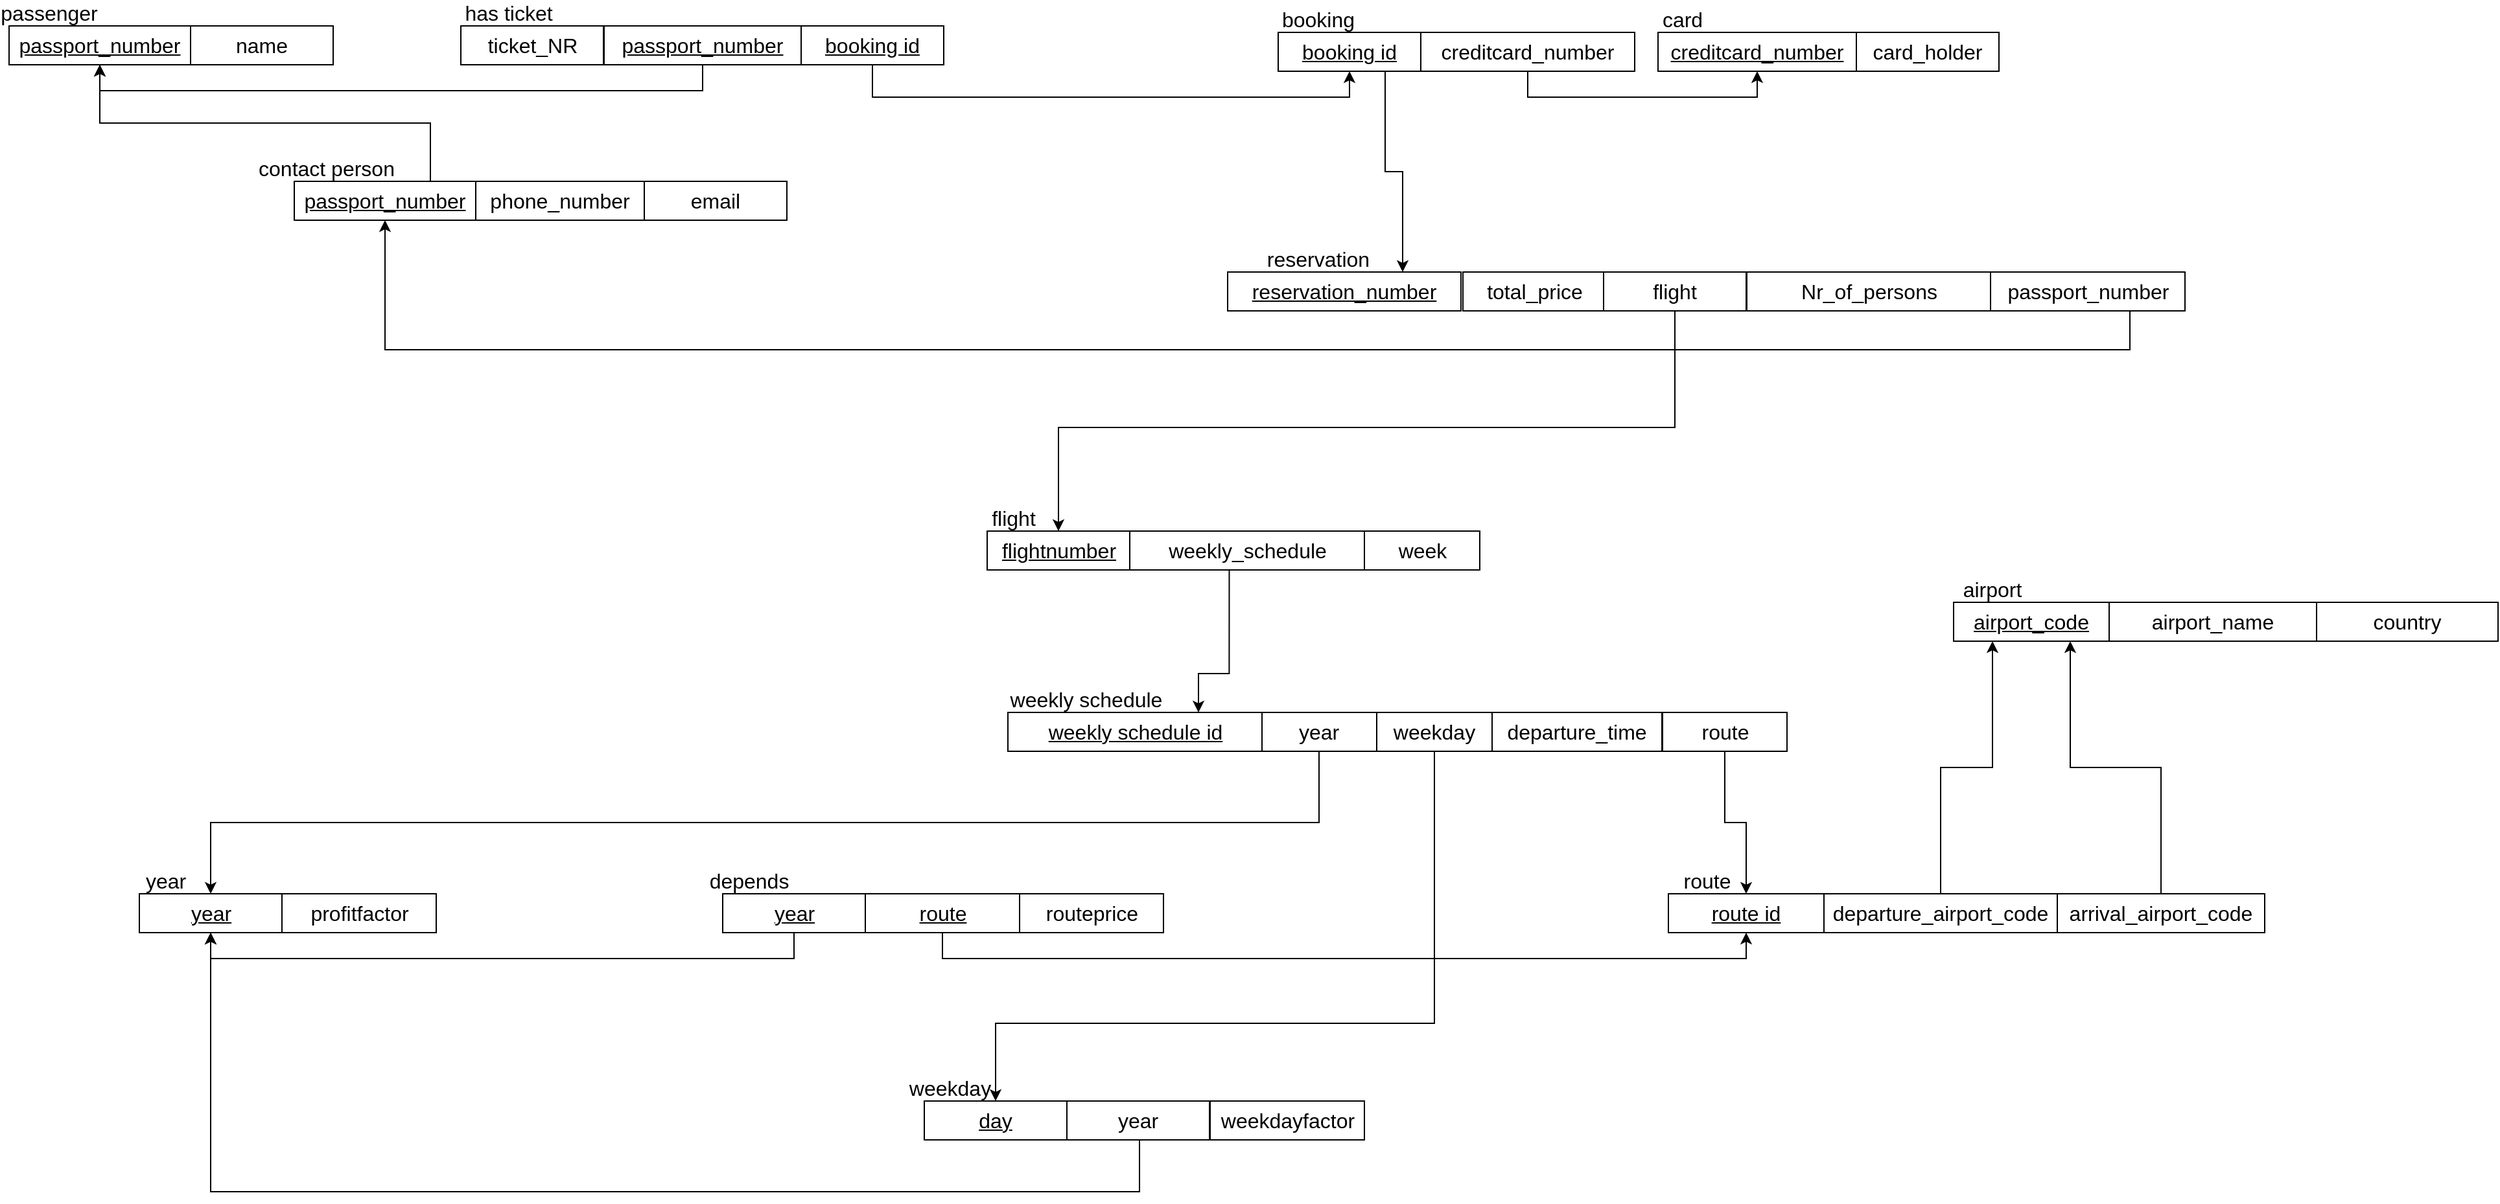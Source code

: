 <mxfile version="12.4.2" type="device" pages="1"><diagram id="0WbuHz4seegqC1vYZTAa" name="Page-1"><mxGraphModel dx="1053" dy="501" grid="1" gridSize="10" guides="1" tooltips="1" connect="1" arrows="1" fold="1" page="1" pageScale="1" pageWidth="2336" pageHeight="1654" math="0" shadow="0"><root><mxCell id="0"/><mxCell id="1" parent="0"/><mxCell id="HkQ0jmzSeH5Xo6TK8jGz-61" style="edgeStyle=orthogonalEdgeStyle;rounded=0;orthogonalLoop=1;jettySize=auto;html=1;exitX=0.5;exitY=1;exitDx=0;exitDy=0;entryX=0.5;entryY=1;entryDx=0;entryDy=0;startArrow=classic;startFill=1;endArrow=none;endFill=0;" parent="1" source="HkQ0jmzSeH5Xo6TK8jGz-2" target="HkQ0jmzSeH5Xo6TK8jGz-58" edge="1"><mxGeometry relative="1" as="geometry"/></mxCell><mxCell id="HkQ0jmzSeH5Xo6TK8jGz-2" value="&lt;u&gt;&lt;span style=&quot;font-size: 16px&quot;&gt;booking id&lt;/span&gt;&lt;/u&gt;" style="rounded=0;whiteSpace=wrap;html=1;" parent="1" vertex="1"><mxGeometry x="1029" y="305" width="110" height="30" as="geometry"/></mxCell><mxCell id="HkQ0jmzSeH5Xo6TK8jGz-3" value="&lt;font style=&quot;font-size: 16px&quot;&gt;booking&lt;/font&gt;" style="text;html=1;strokeColor=none;fillColor=none;align=center;verticalAlign=middle;whiteSpace=wrap;rounded=0;" parent="1" vertex="1"><mxGeometry x="1039.5" y="285" width="40" height="20" as="geometry"/></mxCell><mxCell id="HkQ0jmzSeH5Xo6TK8jGz-11" value="&lt;span style=&quot;font-size: 16px&quot;&gt;creditcard_number&lt;/span&gt;" style="rounded=0;whiteSpace=wrap;html=1;" parent="1" vertex="1"><mxGeometry x="1139" y="305" width="165" height="30" as="geometry"/></mxCell><mxCell id="HkQ0jmzSeH5Xo6TK8jGz-22" value="&lt;font style=&quot;font-size: 16px&quot;&gt;reservation&lt;br&gt;&lt;/font&gt;" style="text;html=1;strokeColor=none;fillColor=none;align=center;verticalAlign=middle;whiteSpace=wrap;rounded=0;" parent="1" vertex="1"><mxGeometry x="1039.5" y="470" width="40" height="20" as="geometry"/></mxCell><mxCell id="HkQ0jmzSeH5Xo6TK8jGz-23" value="&lt;span style=&quot;font-size: 16px&quot;&gt;total_price&lt;/span&gt;" style="rounded=0;whiteSpace=wrap;html=1;" parent="1" vertex="1"><mxGeometry x="1171.5" y="490" width="110" height="30" as="geometry"/></mxCell><mxCell id="HkQ0jmzSeH5Xo6TK8jGz-24" value="&lt;span style=&quot;font-size: 16px&quot;&gt;flight&lt;/span&gt;" style="rounded=0;whiteSpace=wrap;html=1;" parent="1" vertex="1"><mxGeometry x="1280" y="490" width="110" height="30" as="geometry"/></mxCell><mxCell id="0EuYu6nH3nBPIHIMzwne-9" style="edgeStyle=orthogonalEdgeStyle;rounded=0;orthogonalLoop=1;jettySize=auto;html=1;exitX=0.75;exitY=0;exitDx=0;exitDy=0;entryX=0.75;entryY=1;entryDx=0;entryDy=0;startArrow=classic;startFill=1;endArrow=none;endFill=0;" parent="1" source="HkQ0jmzSeH5Xo6TK8jGz-25" target="HkQ0jmzSeH5Xo6TK8jGz-2" edge="1"><mxGeometry relative="1" as="geometry"/></mxCell><mxCell id="HkQ0jmzSeH5Xo6TK8jGz-25" value="&lt;span style=&quot;font-size: 16px&quot;&gt;&lt;u&gt;reservation_number&lt;/u&gt;&lt;/span&gt;" style="rounded=0;whiteSpace=wrap;html=1;" parent="1" vertex="1"><mxGeometry x="990" y="490" width="180" height="30" as="geometry"/></mxCell><mxCell id="HkQ0jmzSeH5Xo6TK8jGz-27" value="&lt;span style=&quot;font-size: 16px&quot;&gt;Nr_of_persons&lt;/span&gt;" style="rounded=0;whiteSpace=wrap;html=1;" parent="1" vertex="1"><mxGeometry x="1390.5" y="490" width="188" height="30" as="geometry"/></mxCell><mxCell id="HkQ0jmzSeH5Xo6TK8jGz-43" value="&lt;font style=&quot;font-size: 16px&quot;&gt;contact person&lt;br&gt;&lt;/font&gt;" style="text;html=1;strokeColor=none;fillColor=none;align=center;verticalAlign=middle;whiteSpace=wrap;rounded=0;" parent="1" vertex="1"><mxGeometry x="230" y="400" width="130" height="20" as="geometry"/></mxCell><mxCell id="0EuYu6nH3nBPIHIMzwne-12" value="" style="edgeStyle=orthogonalEdgeStyle;rounded=0;orthogonalLoop=1;jettySize=auto;html=1;exitX=0.5;exitY=1;exitDx=0;exitDy=0;startArrow=classic;startFill=1;endArrow=none;endFill=0;" parent="1" source="HkQ0jmzSeH5Xo6TK8jGz-44" target="0EuYu6nH3nBPIHIMzwne-11" edge="1"><mxGeometry relative="1" as="geometry"><Array as="points"><mxPoint x="340" y="550"/><mxPoint x="1686" y="550"/></Array></mxGeometry></mxCell><mxCell id="HkQ0jmzSeH5Xo6TK8jGz-44" value="&lt;span style=&quot;font-size: 16px&quot;&gt;&lt;u&gt;passport_number&lt;/u&gt;&lt;/span&gt;" style="rounded=0;whiteSpace=wrap;html=1;" parent="1" vertex="1"><mxGeometry x="270" y="420" width="140" height="30" as="geometry"/></mxCell><mxCell id="0EuYu6nH3nBPIHIMzwne-11" value="&lt;span style=&quot;font-size: 16px&quot;&gt;passport_number&lt;/span&gt;" style="rounded=0;whiteSpace=wrap;html=1;" parent="1" vertex="1"><mxGeometry x="1578.5" y="490" width="150" height="30" as="geometry"/></mxCell><mxCell id="HkQ0jmzSeH5Xo6TK8jGz-45" value="&lt;span style=&quot;font-size: 16px&quot;&gt;phone_number&lt;/span&gt;" style="rounded=0;whiteSpace=wrap;html=1;" parent="1" vertex="1"><mxGeometry x="410" y="420" width="130" height="30" as="geometry"/></mxCell><mxCell id="HkQ0jmzSeH5Xo6TK8jGz-46" value="&lt;span style=&quot;font-size: 16px&quot;&gt;email&lt;/span&gt;" style="rounded=0;whiteSpace=wrap;html=1;" parent="1" vertex="1"><mxGeometry x="540" y="420" width="110" height="30" as="geometry"/></mxCell><mxCell id="HkQ0jmzSeH5Xo6TK8jGz-49" value="&lt;font style=&quot;font-size: 16px&quot;&gt;passenger&lt;br&gt;&lt;/font&gt;" style="text;html=1;strokeColor=none;fillColor=none;align=center;verticalAlign=middle;whiteSpace=wrap;rounded=0;" parent="1" vertex="1"><mxGeometry x="60.5" y="280" width="40" height="20" as="geometry"/></mxCell><mxCell id="HkQ0jmzSeH5Xo6TK8jGz-50" value="&lt;span style=&quot;font-size: 16px&quot;&gt;name&lt;/span&gt;" style="rounded=0;whiteSpace=wrap;html=1;" parent="1" vertex="1"><mxGeometry x="190" y="300" width="110" height="30" as="geometry"/></mxCell><mxCell id="HkQ0jmzSeH5Xo6TK8jGz-60" style="edgeStyle=orthogonalEdgeStyle;rounded=0;orthogonalLoop=1;jettySize=auto;html=1;exitX=0.5;exitY=1;exitDx=0;exitDy=0;entryX=0.5;entryY=1;entryDx=0;entryDy=0;startArrow=classic;startFill=1;endArrow=none;endFill=0;" parent="1" source="HkQ0jmzSeH5Xo6TK8jGz-51" target="HkQ0jmzSeH5Xo6TK8jGz-54" edge="1"><mxGeometry relative="1" as="geometry"/></mxCell><mxCell id="0EuYu6nH3nBPIHIMzwne-10" style="edgeStyle=orthogonalEdgeStyle;rounded=0;orthogonalLoop=1;jettySize=auto;html=1;exitX=0.5;exitY=1;exitDx=0;exitDy=0;entryX=0.75;entryY=0;entryDx=0;entryDy=0;startArrow=classic;startFill=1;endArrow=none;endFill=0;" parent="1" source="HkQ0jmzSeH5Xo6TK8jGz-51" target="HkQ0jmzSeH5Xo6TK8jGz-44" edge="1"><mxGeometry relative="1" as="geometry"/></mxCell><mxCell id="HkQ0jmzSeH5Xo6TK8jGz-51" value="&lt;span style=&quot;font-size: 16px&quot;&gt;&lt;u&gt;passport_number&lt;/u&gt;&lt;/span&gt;" style="rounded=0;whiteSpace=wrap;html=1;" parent="1" vertex="1"><mxGeometry x="50" y="300" width="140" height="30" as="geometry"/></mxCell><mxCell id="HkQ0jmzSeH5Xo6TK8jGz-53" value="&lt;font style=&quot;font-size: 16px&quot;&gt;has ticket&lt;br&gt;&lt;/font&gt;" style="text;html=1;strokeColor=none;fillColor=none;align=center;verticalAlign=middle;whiteSpace=wrap;rounded=0;" parent="1" vertex="1"><mxGeometry x="380" y="280" width="111" height="20" as="geometry"/></mxCell><mxCell id="HkQ0jmzSeH5Xo6TK8jGz-54" value="&lt;span style=&quot;font-size: 16px&quot;&gt;&lt;u&gt;passport_number&lt;/u&gt;&lt;/span&gt;" style="rounded=0;whiteSpace=wrap;html=1;" parent="1" vertex="1"><mxGeometry x="509" y="300" width="152" height="30" as="geometry"/></mxCell><mxCell id="HkQ0jmzSeH5Xo6TK8jGz-55" value="&lt;span style=&quot;font-size: 16px&quot;&gt;ticket_NR&lt;/span&gt;" style="rounded=0;whiteSpace=wrap;html=1;" parent="1" vertex="1"><mxGeometry x="398.5" y="300" width="110" height="30" as="geometry"/></mxCell><mxCell id="HkQ0jmzSeH5Xo6TK8jGz-58" value="&lt;span style=&quot;font-size: 16px&quot;&gt;&lt;u&gt;booking id&lt;/u&gt;&lt;/span&gt;" style="rounded=0;whiteSpace=wrap;html=1;" parent="1" vertex="1"><mxGeometry x="661" y="300" width="110" height="30" as="geometry"/></mxCell><mxCell id="HkQ0jmzSeH5Xo6TK8jGz-76" style="edgeStyle=orthogonalEdgeStyle;rounded=0;orthogonalLoop=1;jettySize=auto;html=1;exitX=0.5;exitY=0;exitDx=0;exitDy=0;entryX=0.5;entryY=1;entryDx=0;entryDy=0;startArrow=classic;startFill=1;endArrow=none;endFill=0;" parent="1" source="HkQ0jmzSeH5Xo6TK8jGz-62" target="HkQ0jmzSeH5Xo6TK8jGz-24" edge="1"><mxGeometry relative="1" as="geometry"><Array as="points"><mxPoint x="860" y="610"/><mxPoint x="1335" y="610"/></Array></mxGeometry></mxCell><mxCell id="HkQ0jmzSeH5Xo6TK8jGz-62" value="&lt;span style=&quot;font-size: 16px&quot;&gt;&lt;u&gt;flightnumber&lt;/u&gt;&lt;/span&gt;" style="rounded=0;whiteSpace=wrap;html=1;" parent="1" vertex="1"><mxGeometry x="804.5" y="690" width="110" height="30" as="geometry"/></mxCell><mxCell id="HkQ0jmzSeH5Xo6TK8jGz-63" value="&lt;font style=&quot;font-size: 16px&quot;&gt;flight&lt;/font&gt;" style="text;html=1;strokeColor=none;fillColor=none;align=center;verticalAlign=middle;whiteSpace=wrap;rounded=0;" parent="1" vertex="1"><mxGeometry x="804.5" y="670" width="40" height="20" as="geometry"/></mxCell><mxCell id="HkQ0jmzSeH5Xo6TK8jGz-68" value="&lt;span style=&quot;font-size: 16px&quot;&gt;weekly_schedule&lt;/span&gt;" style="rounded=0;whiteSpace=wrap;html=1;" parent="1" vertex="1"><mxGeometry x="914.5" y="690" width="181" height="30" as="geometry"/></mxCell><mxCell id="HkQ0jmzSeH5Xo6TK8jGz-77" value="&lt;span style=&quot;font-size: 16px&quot;&gt;card_holder&lt;/span&gt;" style="rounded=0;whiteSpace=wrap;html=1;" parent="1" vertex="1"><mxGeometry x="1475" y="305" width="110" height="30" as="geometry"/></mxCell><mxCell id="HkQ0jmzSeH5Xo6TK8jGz-79" style="edgeStyle=orthogonalEdgeStyle;rounded=0;orthogonalLoop=1;jettySize=auto;html=1;exitX=0.5;exitY=1;exitDx=0;exitDy=0;entryX=0.5;entryY=1;entryDx=0;entryDy=0;startArrow=classic;startFill=1;endArrow=none;endFill=0;" parent="1" source="HkQ0jmzSeH5Xo6TK8jGz-78" target="HkQ0jmzSeH5Xo6TK8jGz-11" edge="1"><mxGeometry relative="1" as="geometry"/></mxCell><mxCell id="HkQ0jmzSeH5Xo6TK8jGz-78" value="&lt;span style=&quot;font-size: 16px&quot;&gt;&lt;u&gt;creditcard_number&lt;/u&gt;&lt;/span&gt;" style="rounded=0;whiteSpace=wrap;html=1;" parent="1" vertex="1"><mxGeometry x="1322" y="305" width="153" height="30" as="geometry"/></mxCell><mxCell id="HkQ0jmzSeH5Xo6TK8jGz-80" value="&lt;font style=&quot;font-size: 16px&quot;&gt;card&lt;/font&gt;" style="text;html=1;strokeColor=none;fillColor=none;align=center;verticalAlign=middle;whiteSpace=wrap;rounded=0;" parent="1" vertex="1"><mxGeometry x="1320.5" y="285" width="40" height="20" as="geometry"/></mxCell><mxCell id="HkQ0jmzSeH5Xo6TK8jGz-84" value="&lt;font style=&quot;font-size: 16px&quot;&gt;weekly schedule&lt;/font&gt;" style="text;html=1;strokeColor=none;fillColor=none;align=center;verticalAlign=middle;whiteSpace=wrap;rounded=0;" parent="1" vertex="1"><mxGeometry x="810.5" y="810" width="140" height="20" as="geometry"/></mxCell><mxCell id="HkQ0jmzSeH5Xo6TK8jGz-85" value="&lt;span style=&quot;font-size: 16px&quot;&gt;year&lt;/span&gt;" style="rounded=0;whiteSpace=wrap;html=1;" parent="1" vertex="1"><mxGeometry x="1016" y="830" width="89" height="30" as="geometry"/></mxCell><mxCell id="HkQ0jmzSeH5Xo6TK8jGz-86" value="&lt;span style=&quot;font-size: 16px&quot;&gt;departure_time&lt;/span&gt;" style="rounded=0;whiteSpace=wrap;html=1;" parent="1" vertex="1"><mxGeometry x="1194" y="830" width="131" height="30" as="geometry"/></mxCell><mxCell id="HkQ0jmzSeH5Xo6TK8jGz-90" style="edgeStyle=orthogonalEdgeStyle;rounded=0;orthogonalLoop=1;jettySize=auto;html=1;exitX=0.75;exitY=0;exitDx=0;exitDy=0;entryX=0.424;entryY=0.981;entryDx=0;entryDy=0;entryPerimeter=0;startArrow=classic;startFill=1;endArrow=none;endFill=0;" parent="1" source="HkQ0jmzSeH5Xo6TK8jGz-87" target="HkQ0jmzSeH5Xo6TK8jGz-68" edge="1"><mxGeometry relative="1" as="geometry"><Array as="points"><mxPoint x="967" y="800"/><mxPoint x="992" y="800"/></Array></mxGeometry></mxCell><mxCell id="HkQ0jmzSeH5Xo6TK8jGz-87" value="&lt;span style=&quot;font-size: 16px&quot;&gt;&lt;u&gt;weekly schedule id&lt;/u&gt;&lt;/span&gt;" style="rounded=0;whiteSpace=wrap;html=1;" parent="1" vertex="1"><mxGeometry x="820.5" y="830" width="196" height="30" as="geometry"/></mxCell><mxCell id="HkQ0jmzSeH5Xo6TK8jGz-88" value="&lt;span style=&quot;font-size: 16px&quot;&gt;weekday&lt;/span&gt;" style="rounded=0;whiteSpace=wrap;html=1;" parent="1" vertex="1"><mxGeometry x="1105" y="830" width="89" height="30" as="geometry"/></mxCell><mxCell id="HkQ0jmzSeH5Xo6TK8jGz-89" value="&lt;span style=&quot;font-size: 16px&quot;&gt;route&lt;br&gt;&lt;/span&gt;" style="rounded=0;whiteSpace=wrap;html=1;" parent="1" vertex="1"><mxGeometry x="1325.5" y="830" width="96" height="30" as="geometry"/></mxCell><mxCell id="HkQ0jmzSeH5Xo6TK8jGz-96" style="edgeStyle=orthogonalEdgeStyle;rounded=0;orthogonalLoop=1;jettySize=auto;html=1;exitX=0.5;exitY=0;exitDx=0;exitDy=0;entryX=0.5;entryY=1;entryDx=0;entryDy=0;startArrow=classic;startFill=1;endArrow=none;endFill=0;" parent="1" source="HkQ0jmzSeH5Xo6TK8jGz-91" target="HkQ0jmzSeH5Xo6TK8jGz-89" edge="1"><mxGeometry relative="1" as="geometry"/></mxCell><mxCell id="HkQ0jmzSeH5Xo6TK8jGz-123" style="edgeStyle=orthogonalEdgeStyle;rounded=0;orthogonalLoop=1;jettySize=auto;html=1;exitX=0.5;exitY=1;exitDx=0;exitDy=0;entryX=0.5;entryY=1;entryDx=0;entryDy=0;startArrow=classic;startFill=1;endArrow=none;endFill=0;" parent="1" source="HkQ0jmzSeH5Xo6TK8jGz-91" target="HkQ0jmzSeH5Xo6TK8jGz-117" edge="1"><mxGeometry relative="1" as="geometry"/></mxCell><mxCell id="HkQ0jmzSeH5Xo6TK8jGz-91" value="&lt;u&gt;&lt;span style=&quot;font-size: 16px&quot;&gt;route id&lt;/span&gt;&lt;/u&gt;" style="rounded=0;whiteSpace=wrap;html=1;" parent="1" vertex="1"><mxGeometry x="1330" y="970" width="120" height="30" as="geometry"/></mxCell><mxCell id="HkQ0jmzSeH5Xo6TK8jGz-92" value="&lt;font style=&quot;font-size: 16px&quot;&gt;route&lt;/font&gt;" style="text;html=1;strokeColor=none;fillColor=none;align=center;verticalAlign=middle;whiteSpace=wrap;rounded=0;" parent="1" vertex="1"><mxGeometry x="1340" y="950" width="40" height="20" as="geometry"/></mxCell><mxCell id="HkQ0jmzSeH5Xo6TK8jGz-93" value="&lt;span style=&quot;font-size: 16px&quot;&gt;arrival_airport_code&lt;/span&gt;" style="rounded=0;whiteSpace=wrap;html=1;" parent="1" vertex="1"><mxGeometry x="1630" y="970" width="160" height="30" as="geometry"/></mxCell><mxCell id="HkQ0jmzSeH5Xo6TK8jGz-95" value="&lt;span style=&quot;font-size: 16px&quot;&gt;departure_airport_code&lt;/span&gt;" style="rounded=0;whiteSpace=wrap;html=1;" parent="1" vertex="1"><mxGeometry x="1450" y="970" width="180" height="30" as="geometry"/></mxCell><mxCell id="HkQ0jmzSeH5Xo6TK8jGz-104" style="edgeStyle=orthogonalEdgeStyle;rounded=0;orthogonalLoop=1;jettySize=auto;html=1;exitX=0.25;exitY=1;exitDx=0;exitDy=0;entryX=0.5;entryY=0;entryDx=0;entryDy=0;startArrow=classic;startFill=1;endArrow=none;endFill=0;" parent="1" source="HkQ0jmzSeH5Xo6TK8jGz-97" target="HkQ0jmzSeH5Xo6TK8jGz-95" edge="1"><mxGeometry relative="1" as="geometry"/></mxCell><mxCell id="HkQ0jmzSeH5Xo6TK8jGz-105" style="edgeStyle=orthogonalEdgeStyle;rounded=0;orthogonalLoop=1;jettySize=auto;html=1;exitX=0.75;exitY=1;exitDx=0;exitDy=0;entryX=0.5;entryY=0;entryDx=0;entryDy=0;startArrow=classic;startFill=1;endArrow=none;endFill=0;" parent="1" source="HkQ0jmzSeH5Xo6TK8jGz-97" target="HkQ0jmzSeH5Xo6TK8jGz-93" edge="1"><mxGeometry relative="1" as="geometry"/></mxCell><mxCell id="HkQ0jmzSeH5Xo6TK8jGz-97" value="&lt;span style=&quot;font-size: 16px&quot;&gt;&lt;u&gt;airport_code&lt;/u&gt;&lt;/span&gt;" style="rounded=0;whiteSpace=wrap;html=1;" parent="1" vertex="1"><mxGeometry x="1550" y="745" width="120" height="30" as="geometry"/></mxCell><mxCell id="HkQ0jmzSeH5Xo6TK8jGz-98" value="&lt;font style=&quot;font-size: 16px&quot;&gt;airport&lt;/font&gt;" style="text;html=1;strokeColor=none;fillColor=none;align=center;verticalAlign=middle;whiteSpace=wrap;rounded=0;" parent="1" vertex="1"><mxGeometry x="1560" y="725" width="40" height="20" as="geometry"/></mxCell><mxCell id="HkQ0jmzSeH5Xo6TK8jGz-99" value="&lt;span style=&quot;font-size: 16px&quot;&gt;airport_name&lt;/span&gt;" style="rounded=0;whiteSpace=wrap;html=1;" parent="1" vertex="1"><mxGeometry x="1670" y="745" width="160" height="30" as="geometry"/></mxCell><mxCell id="HkQ0jmzSeH5Xo6TK8jGz-100" value="&lt;span style=&quot;font-size: 16px&quot;&gt;country&lt;/span&gt;" style="rounded=0;whiteSpace=wrap;html=1;" parent="1" vertex="1"><mxGeometry x="1830" y="745" width="140" height="30" as="geometry"/></mxCell><mxCell id="HkQ0jmzSeH5Xo6TK8jGz-114" value="&lt;font style=&quot;font-size: 16px&quot;&gt;depends&lt;/font&gt;" style="text;html=1;strokeColor=none;fillColor=none;align=center;verticalAlign=middle;whiteSpace=wrap;rounded=0;" parent="1" vertex="1"><mxGeometry x="600.5" y="950" width="40" height="20" as="geometry"/></mxCell><mxCell id="HkQ0jmzSeH5Xo6TK8jGz-115" value="&lt;span style=&quot;font-size: 16px&quot;&gt;routeprice&lt;/span&gt;" style="rounded=0;whiteSpace=wrap;html=1;" parent="1" vertex="1"><mxGeometry x="829.5" y="970" width="111" height="30" as="geometry"/></mxCell><mxCell id="HkQ0jmzSeH5Xo6TK8jGz-116" value="&lt;span style=&quot;font-size: 16px&quot;&gt;&lt;u&gt;year&lt;/u&gt;&lt;/span&gt;" style="rounded=0;whiteSpace=wrap;html=1;" parent="1" vertex="1"><mxGeometry x="600.5" y="970" width="110" height="30" as="geometry"/></mxCell><mxCell id="HkQ0jmzSeH5Xo6TK8jGz-117" value="&lt;span style=&quot;font-size: 16px&quot;&gt;&lt;u&gt;route&lt;/u&gt;&lt;/span&gt;" style="rounded=0;whiteSpace=wrap;html=1;" parent="1" vertex="1"><mxGeometry x="710.5" y="970" width="119" height="30" as="geometry"/></mxCell><mxCell id="HkQ0jmzSeH5Xo6TK8jGz-118" value="&lt;font style=&quot;font-size: 16px&quot;&gt;year&lt;/font&gt;" style="text;html=1;strokeColor=none;fillColor=none;align=center;verticalAlign=middle;whiteSpace=wrap;rounded=0;" parent="1" vertex="1"><mxGeometry x="150.5" y="950" width="40" height="20" as="geometry"/></mxCell><mxCell id="HkQ0jmzSeH5Xo6TK8jGz-124" style="edgeStyle=orthogonalEdgeStyle;rounded=0;orthogonalLoop=1;jettySize=auto;html=1;exitX=0.5;exitY=1;exitDx=0;exitDy=0;entryX=0.5;entryY=1;entryDx=0;entryDy=0;startArrow=classic;startFill=1;endArrow=none;endFill=0;" parent="1" source="HkQ0jmzSeH5Xo6TK8jGz-120" target="HkQ0jmzSeH5Xo6TK8jGz-116" edge="1"><mxGeometry relative="1" as="geometry"/></mxCell><mxCell id="HkQ0jmzSeH5Xo6TK8jGz-133" style="edgeStyle=orthogonalEdgeStyle;rounded=0;orthogonalLoop=1;jettySize=auto;html=1;exitX=0.5;exitY=0;exitDx=0;exitDy=0;entryX=0.5;entryY=1;entryDx=0;entryDy=0;startArrow=classic;startFill=1;endArrow=none;endFill=0;" parent="1" source="HkQ0jmzSeH5Xo6TK8jGz-120" target="HkQ0jmzSeH5Xo6TK8jGz-85" edge="1"><mxGeometry relative="1" as="geometry"/></mxCell><mxCell id="0EuYu6nH3nBPIHIMzwne-6" value="" style="edgeStyle=orthogonalEdgeStyle;rounded=0;orthogonalLoop=1;jettySize=auto;html=1;startArrow=classic;startFill=1;endArrow=none;endFill=0;" parent="1" source="HkQ0jmzSeH5Xo6TK8jGz-120" target="0EuYu6nH3nBPIHIMzwne-5" edge="1"><mxGeometry relative="1" as="geometry"><Array as="points"><mxPoint x="206" y="1200"/><mxPoint x="922" y="1200"/></Array></mxGeometry></mxCell><mxCell id="HkQ0jmzSeH5Xo6TK8jGz-120" value="&lt;span style=&quot;font-size: 16px&quot;&gt;&lt;u&gt;year&lt;/u&gt;&lt;/span&gt;" style="rounded=0;whiteSpace=wrap;html=1;" parent="1" vertex="1"><mxGeometry x="150.5" y="970" width="110" height="30" as="geometry"/></mxCell><mxCell id="0EuYu6nH3nBPIHIMzwne-5" value="&lt;span style=&quot;font-size: 16px&quot;&gt;year&lt;/span&gt;" style="rounded=0;whiteSpace=wrap;html=1;" parent="1" vertex="1"><mxGeometry x="866" y="1130" width="110" height="30" as="geometry"/></mxCell><mxCell id="HkQ0jmzSeH5Xo6TK8jGz-125" value="&lt;span style=&quot;font-size: 16px&quot;&gt;weekday&lt;/span&gt;" style="text;html=1;strokeColor=none;fillColor=none;align=center;verticalAlign=middle;whiteSpace=wrap;rounded=0;" parent="1" vertex="1"><mxGeometry x="756" y="1110" width="40" height="20" as="geometry"/></mxCell><mxCell id="HkQ0jmzSeH5Xo6TK8jGz-131" style="edgeStyle=orthogonalEdgeStyle;rounded=0;orthogonalLoop=1;jettySize=auto;html=1;exitX=0.5;exitY=0;exitDx=0;exitDy=0;entryX=0.5;entryY=1;entryDx=0;entryDy=0;startArrow=classic;startFill=1;endArrow=none;endFill=0;" parent="1" source="HkQ0jmzSeH5Xo6TK8jGz-126" target="HkQ0jmzSeH5Xo6TK8jGz-88" edge="1"><mxGeometry relative="1" as="geometry"><Array as="points"><mxPoint x="811" y="1070"/><mxPoint x="1150" y="1070"/></Array></mxGeometry></mxCell><mxCell id="HkQ0jmzSeH5Xo6TK8jGz-126" value="&lt;span style=&quot;font-size: 16px&quot;&gt;&lt;u&gt;day&lt;/u&gt;&lt;/span&gt;" style="rounded=0;whiteSpace=wrap;html=1;" parent="1" vertex="1"><mxGeometry x="756" y="1130" width="110" height="30" as="geometry"/></mxCell><mxCell id="HkQ0jmzSeH5Xo6TK8jGz-127" value="&lt;span style=&quot;font-size: 16px&quot;&gt;weekdayfactor&lt;/span&gt;" style="rounded=0;whiteSpace=wrap;html=1;" parent="1" vertex="1"><mxGeometry x="976.5" y="1130" width="119" height="30" as="geometry"/></mxCell><mxCell id="HkQ0jmzSeH5Xo6TK8jGz-134" value="&lt;span style=&quot;font-size: 16px&quot;&gt;profitfactor&lt;/span&gt;" style="rounded=0;whiteSpace=wrap;html=1;" parent="1" vertex="1"><mxGeometry x="260.5" y="970" width="119" height="30" as="geometry"/></mxCell><mxCell id="HkQ0jmzSeH5Xo6TK8jGz-137" value="&lt;span style=&quot;font-size: 16px&quot;&gt;week&lt;/span&gt;" style="rounded=0;whiteSpace=wrap;html=1;" parent="1" vertex="1"><mxGeometry x="1095.5" y="690" width="89" height="30" as="geometry"/></mxCell></root></mxGraphModel></diagram></mxfile>